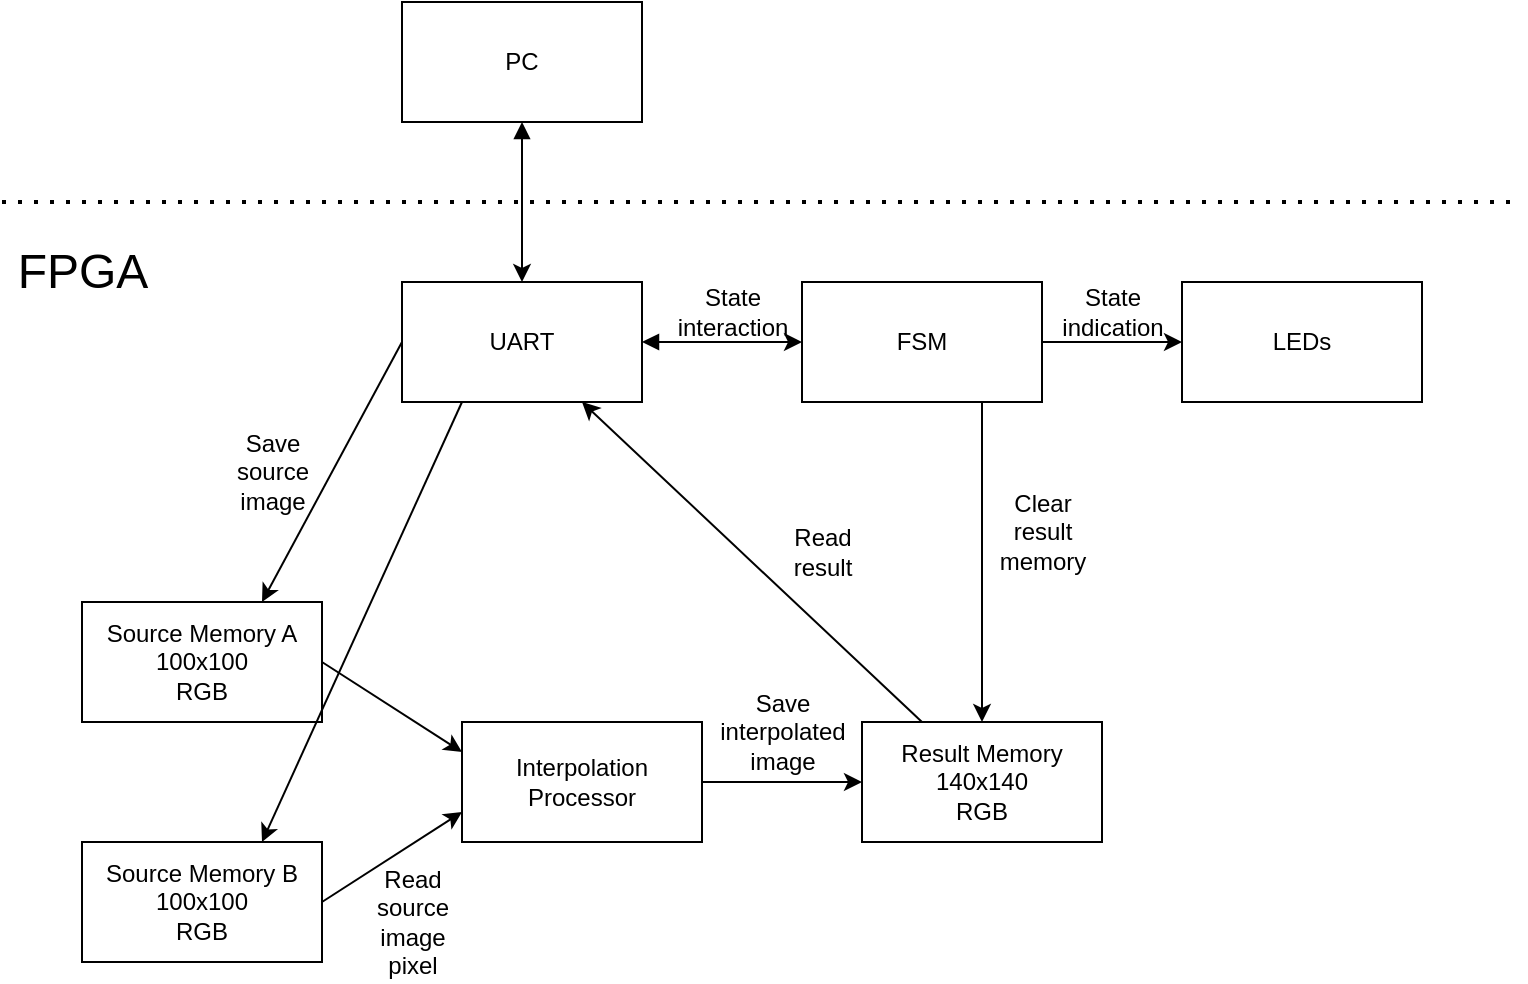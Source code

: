 <mxfile version="15.8.7" type="device"><diagram id="HfvkuO7TnUucM2eREFj1" name="Page-1"><mxGraphModel dx="1198" dy="872" grid="1" gridSize="10" guides="1" tooltips="1" connect="1" arrows="1" fold="1" page="1" pageScale="1" pageWidth="827" pageHeight="1169" math="0" shadow="0"><root><mxCell id="0"/><mxCell id="1" parent="0"/><mxCell id="mjDXSALm5MwY3VV5a8bP-15" style="edgeStyle=none;rounded=0;orthogonalLoop=1;jettySize=auto;html=1;exitX=0.75;exitY=1;exitDx=0;exitDy=0;entryX=0.5;entryY=0;entryDx=0;entryDy=0;startArrow=none;startFill=0;" edge="1" parent="1" source="mjDXSALm5MwY3VV5a8bP-1" target="mjDXSALm5MwY3VV5a8bP-4"><mxGeometry relative="1" as="geometry"/></mxCell><mxCell id="mjDXSALm5MwY3VV5a8bP-26" style="edgeStyle=none;rounded=0;orthogonalLoop=1;jettySize=auto;html=1;exitX=1;exitY=0.5;exitDx=0;exitDy=0;entryX=0;entryY=0.5;entryDx=0;entryDy=0;startArrow=none;startFill=0;" edge="1" parent="1" source="mjDXSALm5MwY3VV5a8bP-1" target="mjDXSALm5MwY3VV5a8bP-25"><mxGeometry relative="1" as="geometry"/></mxCell><mxCell id="mjDXSALm5MwY3VV5a8bP-1" value="FSM" style="rounded=0;whiteSpace=wrap;html=1;" vertex="1" parent="1"><mxGeometry x="440" y="180" width="120" height="60" as="geometry"/></mxCell><mxCell id="mjDXSALm5MwY3VV5a8bP-9" style="edgeStyle=none;rounded=0;orthogonalLoop=1;jettySize=auto;html=1;exitX=1;exitY=0.5;exitDx=0;exitDy=0;entryX=0;entryY=0.75;entryDx=0;entryDy=0;startArrow=none;startFill=0;" edge="1" parent="1" source="mjDXSALm5MwY3VV5a8bP-2" target="mjDXSALm5MwY3VV5a8bP-6"><mxGeometry relative="1" as="geometry"/></mxCell><mxCell id="mjDXSALm5MwY3VV5a8bP-2" value="Source Memory B&lt;br&gt;100x100&lt;br&gt;RGB" style="rounded=0;whiteSpace=wrap;html=1;" vertex="1" parent="1"><mxGeometry x="80" y="460" width="120" height="60" as="geometry"/></mxCell><mxCell id="mjDXSALm5MwY3VV5a8bP-8" style="rounded=0;orthogonalLoop=1;jettySize=auto;html=1;exitX=1;exitY=0.5;exitDx=0;exitDy=0;entryX=0;entryY=0.25;entryDx=0;entryDy=0;startArrow=none;startFill=0;" edge="1" parent="1" source="mjDXSALm5MwY3VV5a8bP-3" target="mjDXSALm5MwY3VV5a8bP-6"><mxGeometry relative="1" as="geometry"/></mxCell><mxCell id="mjDXSALm5MwY3VV5a8bP-3" value="Source Memory A&lt;br&gt;100x100&lt;br&gt;RGB" style="rounded=0;whiteSpace=wrap;html=1;" vertex="1" parent="1"><mxGeometry x="80" y="340" width="120" height="60" as="geometry"/></mxCell><mxCell id="mjDXSALm5MwY3VV5a8bP-12" style="edgeStyle=none;rounded=0;orthogonalLoop=1;jettySize=auto;html=1;exitX=0.25;exitY=0;exitDx=0;exitDy=0;entryX=0.75;entryY=1;entryDx=0;entryDy=0;startArrow=none;startFill=0;" edge="1" parent="1" source="mjDXSALm5MwY3VV5a8bP-4" target="mjDXSALm5MwY3VV5a8bP-5"><mxGeometry relative="1" as="geometry"/></mxCell><mxCell id="mjDXSALm5MwY3VV5a8bP-4" value="Result Memory&lt;br&gt;140x140&lt;br&gt;RGB" style="rounded=0;whiteSpace=wrap;html=1;" vertex="1" parent="1"><mxGeometry x="470" y="400" width="120" height="60" as="geometry"/></mxCell><mxCell id="mjDXSALm5MwY3VV5a8bP-7" style="edgeStyle=orthogonalEdgeStyle;rounded=0;orthogonalLoop=1;jettySize=auto;html=1;exitX=1;exitY=0.5;exitDx=0;exitDy=0;entryX=0;entryY=0.5;entryDx=0;entryDy=0;startArrow=block;startFill=1;" edge="1" parent="1" source="mjDXSALm5MwY3VV5a8bP-5" target="mjDXSALm5MwY3VV5a8bP-1"><mxGeometry relative="1" as="geometry"/></mxCell><mxCell id="mjDXSALm5MwY3VV5a8bP-11" style="edgeStyle=none;rounded=0;orthogonalLoop=1;jettySize=auto;html=1;exitX=0;exitY=0.5;exitDx=0;exitDy=0;entryX=0.75;entryY=0;entryDx=0;entryDy=0;startArrow=none;startFill=0;" edge="1" parent="1" source="mjDXSALm5MwY3VV5a8bP-5" target="mjDXSALm5MwY3VV5a8bP-3"><mxGeometry relative="1" as="geometry"/></mxCell><mxCell id="mjDXSALm5MwY3VV5a8bP-14" style="edgeStyle=none;rounded=0;orthogonalLoop=1;jettySize=auto;html=1;exitX=0.25;exitY=1;exitDx=0;exitDy=0;entryX=0.75;entryY=0;entryDx=0;entryDy=0;startArrow=none;startFill=0;" edge="1" parent="1" source="mjDXSALm5MwY3VV5a8bP-5" target="mjDXSALm5MwY3VV5a8bP-2"><mxGeometry relative="1" as="geometry"/></mxCell><mxCell id="mjDXSALm5MwY3VV5a8bP-5" value="UART" style="rounded=0;whiteSpace=wrap;html=1;" vertex="1" parent="1"><mxGeometry x="240" y="180" width="120" height="60" as="geometry"/></mxCell><mxCell id="mjDXSALm5MwY3VV5a8bP-10" style="edgeStyle=none;rounded=0;orthogonalLoop=1;jettySize=auto;html=1;exitX=1;exitY=0.5;exitDx=0;exitDy=0;entryX=0;entryY=0.5;entryDx=0;entryDy=0;startArrow=none;startFill=0;" edge="1" parent="1" source="mjDXSALm5MwY3VV5a8bP-6" target="mjDXSALm5MwY3VV5a8bP-4"><mxGeometry relative="1" as="geometry"/></mxCell><mxCell id="mjDXSALm5MwY3VV5a8bP-6" value="Interpolation Processor" style="rounded=0;whiteSpace=wrap;html=1;" vertex="1" parent="1"><mxGeometry x="270" y="400" width="120" height="60" as="geometry"/></mxCell><mxCell id="mjDXSALm5MwY3VV5a8bP-16" value="Read&lt;br&gt;result" style="text;html=1;align=center;verticalAlign=middle;resizable=0;points=[];autosize=1;strokeColor=none;fillColor=none;" vertex="1" parent="1"><mxGeometry x="430" y="300" width="40" height="30" as="geometry"/></mxCell><mxCell id="mjDXSALm5MwY3VV5a8bP-17" value="Clear&lt;br&gt;result&lt;br&gt;memory" style="text;html=1;align=center;verticalAlign=middle;resizable=0;points=[];autosize=1;strokeColor=none;fillColor=none;" vertex="1" parent="1"><mxGeometry x="530" y="280" width="60" height="50" as="geometry"/></mxCell><mxCell id="mjDXSALm5MwY3VV5a8bP-18" value="State&lt;br&gt;interaction" style="text;html=1;align=center;verticalAlign=middle;resizable=0;points=[];autosize=1;strokeColor=none;fillColor=none;" vertex="1" parent="1"><mxGeometry x="370" y="180" width="70" height="30" as="geometry"/></mxCell><mxCell id="mjDXSALm5MwY3VV5a8bP-19" value="Save&lt;br&gt;source&lt;br&gt;image" style="text;html=1;align=center;verticalAlign=middle;resizable=0;points=[];autosize=1;strokeColor=none;fillColor=none;" vertex="1" parent="1"><mxGeometry x="150" y="250" width="50" height="50" as="geometry"/></mxCell><mxCell id="mjDXSALm5MwY3VV5a8bP-20" value="Save&lt;br&gt;interpolated&lt;br&gt;image" style="text;html=1;align=center;verticalAlign=middle;resizable=0;points=[];autosize=1;strokeColor=none;fillColor=none;" vertex="1" parent="1"><mxGeometry x="390" y="380" width="80" height="50" as="geometry"/></mxCell><mxCell id="mjDXSALm5MwY3VV5a8bP-21" value="Read&lt;br&gt;source&lt;br&gt;image&lt;br&gt;pixel" style="text;html=1;align=center;verticalAlign=middle;resizable=0;points=[];autosize=1;strokeColor=none;fillColor=none;" vertex="1" parent="1"><mxGeometry x="220" y="470" width="50" height="60" as="geometry"/></mxCell><mxCell id="mjDXSALm5MwY3VV5a8bP-23" style="edgeStyle=none;rounded=0;orthogonalLoop=1;jettySize=auto;html=1;exitX=0.5;exitY=1;exitDx=0;exitDy=0;entryX=0.5;entryY=0;entryDx=0;entryDy=0;startArrow=block;startFill=1;" edge="1" parent="1" source="mjDXSALm5MwY3VV5a8bP-22" target="mjDXSALm5MwY3VV5a8bP-5"><mxGeometry relative="1" as="geometry"/></mxCell><mxCell id="mjDXSALm5MwY3VV5a8bP-22" value="PC" style="rounded=0;whiteSpace=wrap;html=1;" vertex="1" parent="1"><mxGeometry x="240" y="40" width="120" height="60" as="geometry"/></mxCell><mxCell id="mjDXSALm5MwY3VV5a8bP-24" value="" style="endArrow=none;dashed=1;html=1;dashPattern=1 3;strokeWidth=2;rounded=0;" edge="1" parent="1"><mxGeometry width="50" height="50" relative="1" as="geometry"><mxPoint x="40" y="140" as="sourcePoint"/><mxPoint x="800" y="140" as="targetPoint"/></mxGeometry></mxCell><mxCell id="mjDXSALm5MwY3VV5a8bP-25" value="LEDs" style="rounded=0;whiteSpace=wrap;html=1;" vertex="1" parent="1"><mxGeometry x="630" y="180" width="120" height="60" as="geometry"/></mxCell><mxCell id="mjDXSALm5MwY3VV5a8bP-27" value="State&lt;br&gt;indication" style="text;html=1;align=center;verticalAlign=middle;resizable=0;points=[];autosize=1;strokeColor=none;fillColor=none;" vertex="1" parent="1"><mxGeometry x="560" y="180" width="70" height="30" as="geometry"/></mxCell><mxCell id="mjDXSALm5MwY3VV5a8bP-28" value="FPGA" style="text;html=1;align=center;verticalAlign=middle;resizable=0;points=[];autosize=1;strokeColor=none;fillColor=none;fontSize=24;" vertex="1" parent="1"><mxGeometry x="40" y="160" width="80" height="30" as="geometry"/></mxCell></root></mxGraphModel></diagram></mxfile>